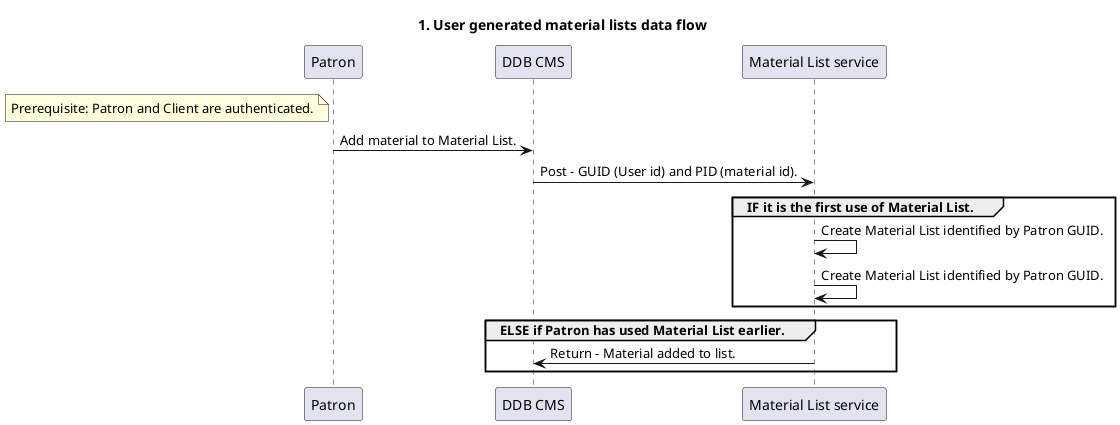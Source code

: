 @startuml
    Title: 1. User generated material lists data flow

    Note left of Patron: Prerequisite: Patron and Client are authenticated.
            
    "Patron"->"DDB CMS": Add material to Material List.
    "DDB CMS"->"Material List service": Post - GUID (User id) and PID (material id).

    group IF it is the first use of Material List.
        "Material List service"->"Material List service": Create Material List identified by Patron GUID.
        "Material List service"->"Material List service": Create Material List identified by Patron GUID.
    end

    group ELSE if Patron has used Material List earlier.
        "Material List service"->"DDB CMS": Return - Material added to list.
    end
            
@enduml